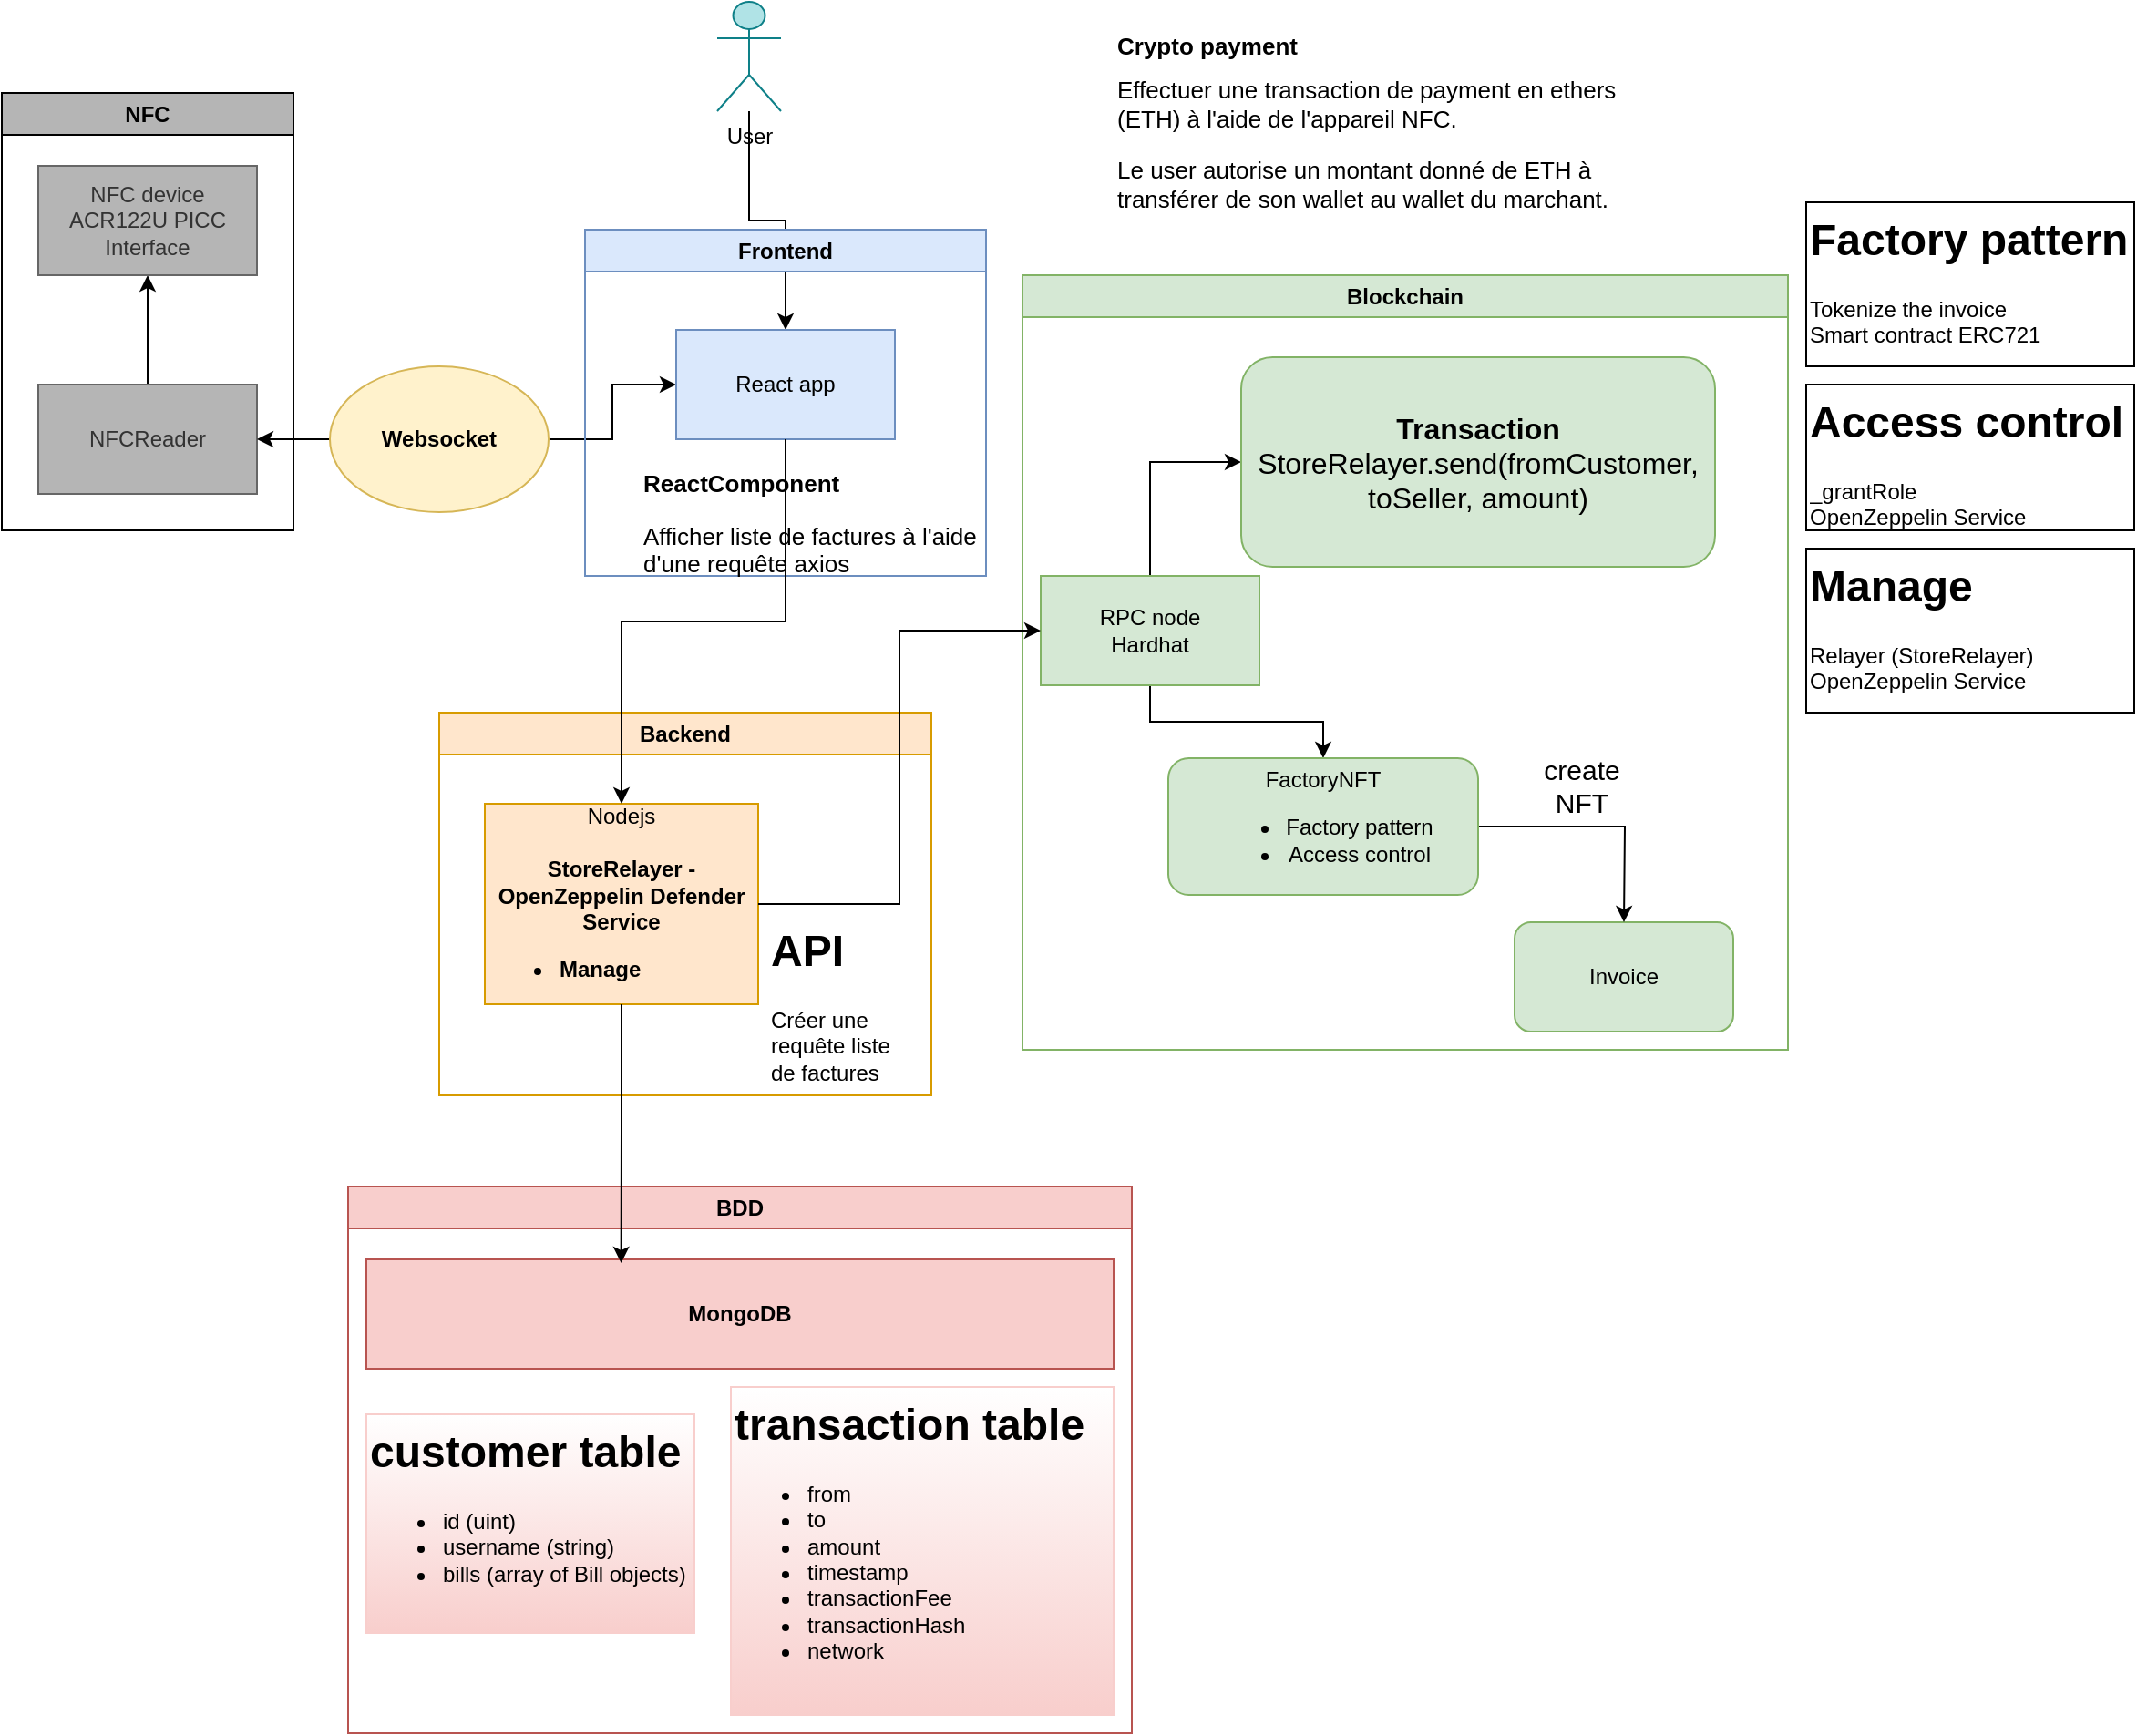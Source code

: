 <mxfile version="24.2.7" type="device" pages="2">
  <diagram name="Page-1" id="a8PBiq2PuBhrbPn_pdct">
    <mxGraphModel dx="954" dy="1739" grid="1" gridSize="10" guides="1" tooltips="1" connect="1" arrows="1" fold="1" page="1" pageScale="1" pageWidth="827" pageHeight="1169" math="0" shadow="0">
      <root>
        <mxCell id="0" />
        <mxCell id="1" parent="0" />
        <mxCell id="eLUCA3yf0UrvSS490ggB-15" style="edgeStyle=orthogonalEdgeStyle;rounded=0;orthogonalLoop=1;jettySize=auto;html=1;exitX=0.5;exitY=0;exitDx=0;exitDy=0;entryX=0.5;entryY=1;entryDx=0;entryDy=0;" parent="1" source="eLUCA3yf0UrvSS490ggB-1" target="eLUCA3yf0UrvSS490ggB-6" edge="1">
          <mxGeometry relative="1" as="geometry" />
        </mxCell>
        <mxCell id="eLUCA3yf0UrvSS490ggB-1" value="NFCReader" style="rounded=0;whiteSpace=wrap;html=1;fillColor=#B5B5B5;fontColor=#333333;strokeColor=#666666;" parent="1" vertex="1">
          <mxGeometry x="70" y="190" width="120" height="60" as="geometry" />
        </mxCell>
        <mxCell id="iZR6fErCCVjAmBpc7P7r-27" style="edgeStyle=orthogonalEdgeStyle;rounded=0;orthogonalLoop=1;jettySize=auto;html=1;" edge="1" parent="1" source="eLUCA3yf0UrvSS490ggB-4" target="iZR6fErCCVjAmBpc7P7r-22">
          <mxGeometry relative="1" as="geometry" />
        </mxCell>
        <mxCell id="q01GSPP5ASAMucZU0UoK-16" style="edgeStyle=orthogonalEdgeStyle;rounded=0;orthogonalLoop=1;jettySize=auto;html=1;exitX=0.5;exitY=0;exitDx=0;exitDy=0;entryX=0;entryY=0.5;entryDx=0;entryDy=0;" edge="1" parent="1" source="eLUCA3yf0UrvSS490ggB-4" target="-hziaJPOZp87epf_azLx-7">
          <mxGeometry relative="1" as="geometry" />
        </mxCell>
        <mxCell id="eLUCA3yf0UrvSS490ggB-4" value="RPC node&lt;div&gt;Hardhat&lt;/div&gt;" style="rounded=0;whiteSpace=wrap;html=1;fillColor=#d5e8d4;strokeColor=#82b366;" parent="1" vertex="1">
          <mxGeometry x="620" y="295" width="120" height="60" as="geometry" />
        </mxCell>
        <mxCell id="eLUCA3yf0UrvSS490ggB-6" value="NFC device&lt;div&gt;ACR122U PICC Interface&lt;/div&gt;" style="rounded=0;whiteSpace=wrap;html=1;fillColor=#B5B5B5;fontColor=#333333;strokeColor=#666666;" parent="1" vertex="1">
          <mxGeometry x="70" y="70" width="120" height="60" as="geometry" />
        </mxCell>
        <mxCell id="q01GSPP5ASAMucZU0UoK-13" style="edgeStyle=orthogonalEdgeStyle;rounded=0;orthogonalLoop=1;jettySize=auto;html=1;entryX=0.5;entryY=0;entryDx=0;entryDy=0;" edge="1" parent="1" source="eLUCA3yf0UrvSS490ggB-8" target="eLUCA3yf0UrvSS490ggB-2">
          <mxGeometry relative="1" as="geometry" />
        </mxCell>
        <mxCell id="eLUCA3yf0UrvSS490ggB-8" value="User" style="shape=umlActor;verticalLabelPosition=bottom;verticalAlign=top;html=1;outlineConnect=0;fillColor=#b0e3e6;strokeColor=#0e8088;gradientColor=none;" parent="1" vertex="1">
          <mxGeometry x="442.5" y="-20" width="35" height="60" as="geometry" />
        </mxCell>
        <mxCell id="eLUCA3yf0UrvSS490ggB-20" value="&lt;h1 style=&quot;margin-top: 0px; font-size: 13px;&quot;&gt;&lt;font style=&quot;font-size: 13px;&quot;&gt;Crypto payment&lt;/font&gt;&lt;/h1&gt;&lt;h1 style=&quot;margin-top: 0px; font-size: 13px;&quot;&gt;&lt;span style=&quot;font-weight: normal;&quot;&gt;Effectuer une transaction de payment en ethers (ETH)&amp;nbsp;&lt;/span&gt;&lt;span style=&quot;font-weight: normal;&quot;&gt;à l&#39;aide de l&#39;appareil NFC.&lt;/span&gt;&lt;/h1&gt;&lt;p style=&quot;font-size: 13px;&quot;&gt;&lt;font style=&quot;font-size: 13px;&quot;&gt;Le user autorise un montant donné de ETH à transférer de son wallet au wallet du marchant.&lt;/font&gt;&lt;/p&gt;" style="text;html=1;whiteSpace=wrap;overflow=hidden;rounded=0;" parent="1" vertex="1">
          <mxGeometry x="660" y="-10" width="300" height="110" as="geometry" />
        </mxCell>
        <mxCell id="-hziaJPOZp87epf_azLx-7" value="&lt;b style=&quot;font-size: 16px;&quot;&gt;&lt;font style=&quot;font-size: 16px;&quot;&gt;Transaction&lt;/font&gt;&lt;/b&gt;&lt;div style=&quot;font-size: 16px;&quot;&gt;StoreRelayer.send(fromCustomer, toSeller, amount)&lt;/div&gt;" style="rounded=1;whiteSpace=wrap;html=1;fillColor=#d5e8d4;strokeColor=#82b366;" vertex="1" parent="1">
          <mxGeometry x="730" y="175" width="260" height="115" as="geometry" />
        </mxCell>
        <mxCell id="-hziaJPOZp87epf_azLx-10" value="" style="edgeStyle=orthogonalEdgeStyle;rounded=0;orthogonalLoop=1;jettySize=auto;html=1;" edge="1" parent="1" source="-hziaJPOZp87epf_azLx-9" target="eLUCA3yf0UrvSS490ggB-2">
          <mxGeometry relative="1" as="geometry" />
        </mxCell>
        <mxCell id="q01GSPP5ASAMucZU0UoK-15" style="edgeStyle=orthogonalEdgeStyle;rounded=0;orthogonalLoop=1;jettySize=auto;html=1;entryX=1;entryY=0.5;entryDx=0;entryDy=0;" edge="1" parent="1" source="-hziaJPOZp87epf_azLx-9" target="eLUCA3yf0UrvSS490ggB-1">
          <mxGeometry relative="1" as="geometry" />
        </mxCell>
        <mxCell id="-hziaJPOZp87epf_azLx-9" value="&lt;b&gt;Websocket&lt;/b&gt;" style="ellipse;whiteSpace=wrap;html=1;fillColor=#fff2cc;strokeColor=#d6b656;" vertex="1" parent="1">
          <mxGeometry x="230" y="180" width="120" height="80" as="geometry" />
        </mxCell>
        <mxCell id="iZR6fErCCVjAmBpc7P7r-2" value="Invoice" style="rounded=1;whiteSpace=wrap;html=1;fillColor=#d5e8d4;strokeColor=#82b366;" vertex="1" parent="1">
          <mxGeometry x="880" y="485" width="120" height="60" as="geometry" />
        </mxCell>
        <mxCell id="iZR6fErCCVjAmBpc7P7r-9" value="&lt;h1 style=&quot;margin-top: 0px;&quot;&gt;Factory pattern&lt;/h1&gt;&lt;div&gt;Tokenize the invoice&lt;/div&gt;&lt;div&gt;Smart contract ERC721&lt;/div&gt;" style="text;html=1;whiteSpace=wrap;overflow=hidden;rounded=0;strokeColor=default;" vertex="1" parent="1">
          <mxGeometry x="1040" y="90" width="180" height="90" as="geometry" />
        </mxCell>
        <mxCell id="iZR6fErCCVjAmBpc7P7r-15" value="&lt;h1 style=&quot;margin-top: 0px;&quot;&gt;Access control&lt;/h1&gt;&lt;div&gt;_grantRole&lt;/div&gt;&lt;div&gt;OpenZeppelin Service&lt;/div&gt;" style="text;html=1;whiteSpace=wrap;overflow=hidden;rounded=0;strokeColor=default;" vertex="1" parent="1">
          <mxGeometry x="1040" y="190" width="180" height="80" as="geometry" />
        </mxCell>
        <mxCell id="iZR6fErCCVjAmBpc7P7r-21" value="&lt;font style=&quot;font-size: 15px;&quot;&gt;create NFT&lt;/font&gt;" style="text;html=1;align=center;verticalAlign=middle;whiteSpace=wrap;rounded=0;" vertex="1" parent="1">
          <mxGeometry x="887" y="395" width="60" height="30" as="geometry" />
        </mxCell>
        <mxCell id="iZR6fErCCVjAmBpc7P7r-26" style="edgeStyle=orthogonalEdgeStyle;rounded=0;orthogonalLoop=1;jettySize=auto;html=1;" edge="1" parent="1" source="iZR6fErCCVjAmBpc7P7r-22">
          <mxGeometry relative="1" as="geometry">
            <mxPoint x="940" y="485" as="targetPoint" />
          </mxGeometry>
        </mxCell>
        <mxCell id="iZR6fErCCVjAmBpc7P7r-22" value="FactoryNFT&lt;div&gt;&lt;ul&gt;&lt;li&gt;Factory pattern&lt;br&gt;&lt;/li&gt;&lt;li&gt;Access control&lt;br&gt;&lt;/li&gt;&lt;/ul&gt;&lt;/div&gt;" style="rounded=1;whiteSpace=wrap;html=1;fillColor=#d5e8d4;strokeColor=#82b366;" vertex="1" parent="1">
          <mxGeometry x="690" y="395" width="170" height="75" as="geometry" />
        </mxCell>
        <mxCell id="iZR6fErCCVjAmBpc7P7r-25" value="&lt;h1 style=&quot;margin-top: 0px;&quot;&gt;Manage&lt;/h1&gt;&lt;div&gt;Relayer (StoreRelayer)&lt;/div&gt;&lt;div&gt;OpenZeppelin Service&lt;/div&gt;" style="text;html=1;whiteSpace=wrap;overflow=hidden;rounded=0;strokeColor=default;" vertex="1" parent="1">
          <mxGeometry x="1040" y="280" width="180" height="90" as="geometry" />
        </mxCell>
        <mxCell id="q01GSPP5ASAMucZU0UoK-4" value="NFC" style="swimlane;whiteSpace=wrap;html=1;fillColor=#B5B5B5;" vertex="1" parent="1">
          <mxGeometry x="50" y="30" width="160" height="240" as="geometry" />
        </mxCell>
        <mxCell id="q01GSPP5ASAMucZU0UoK-5" value="Blockchain" style="swimlane;whiteSpace=wrap;html=1;fillColor=#d5e8d4;strokeColor=#82b366;" vertex="1" parent="1">
          <mxGeometry x="610" y="130" width="420" height="425" as="geometry" />
        </mxCell>
        <mxCell id="q01GSPP5ASAMucZU0UoK-6" value="BDD" style="swimlane;whiteSpace=wrap;html=1;fillColor=#f8cecc;strokeColor=#b85450;" vertex="1" parent="1">
          <mxGeometry x="240" y="630" width="430" height="300" as="geometry" />
        </mxCell>
        <mxCell id="eLUCA3yf0UrvSS490ggB-5" value="&lt;b&gt;MongoDB&lt;/b&gt;" style="rounded=0;whiteSpace=wrap;html=1;fillColor=#f8cecc;strokeColor=#b85450;" parent="q01GSPP5ASAMucZU0UoK-6" vertex="1">
          <mxGeometry x="10" y="40" width="410" height="60" as="geometry" />
        </mxCell>
        <mxCell id="eLUCA3yf0UrvSS490ggB-18" value="&lt;h1 style=&quot;margin-top: 0px;&quot;&gt;customer table&lt;/h1&gt;&lt;p&gt;&lt;/p&gt;&lt;ul&gt;&lt;li&gt;id (uint)&lt;/li&gt;&lt;li&gt;username (string)&lt;/li&gt;&lt;li&gt;bills (array of Bill objects)&lt;/li&gt;&lt;/ul&gt;&lt;p&gt;&lt;/p&gt;" style="text;html=1;whiteSpace=wrap;overflow=hidden;rounded=0;fillColor=default;fillStyle=auto;strokeColor=#F8CECC;gradientColor=#F8CECC;" parent="q01GSPP5ASAMucZU0UoK-6" vertex="1">
          <mxGeometry x="10" y="125" width="180" height="120" as="geometry" />
        </mxCell>
        <mxCell id="iZR6fErCCVjAmBpc7P7r-10" value="&lt;h1 style=&quot;margin-top: 0px;&quot;&gt;transaction table&lt;/h1&gt;&lt;div&gt;&lt;ul&gt;&lt;li&gt;from&lt;br&gt;&lt;/li&gt;&lt;li&gt;to&lt;/li&gt;&lt;li&gt;amount&lt;/li&gt;&lt;li&gt;timestamp&lt;/li&gt;&lt;li&gt;transactionFee&lt;/li&gt;&lt;li&gt;transactionHash&lt;/li&gt;&lt;li&gt;network&lt;/li&gt;&lt;/ul&gt;&lt;/div&gt;&lt;p&gt;&lt;/p&gt;" style="text;html=1;whiteSpace=wrap;overflow=hidden;rounded=0;fillColor=default;fillStyle=hatch;strokeColor=#F8CECC;gradientColor=#F8CECC;" vertex="1" parent="q01GSPP5ASAMucZU0UoK-6">
          <mxGeometry x="210" y="110" width="210" height="180" as="geometry" />
        </mxCell>
        <mxCell id="q01GSPP5ASAMucZU0UoK-8" value="Backend" style="swimlane;whiteSpace=wrap;html=1;fillColor=#ffe6cc;strokeColor=#d79b00;" vertex="1" parent="1">
          <mxGeometry x="290" y="370" width="270" height="210" as="geometry" />
        </mxCell>
        <mxCell id="eLUCA3yf0UrvSS490ggB-3" value="Nodejs&lt;div&gt;&lt;br&gt;&lt;/div&gt;&lt;div&gt;&lt;b&gt;StoreRelayer - OpenZeppelin Defender Service&lt;/b&gt;&lt;/div&gt;&lt;div&gt;&lt;ul&gt;&lt;li style=&quot;text-align: left;&quot;&gt;&lt;b&gt;Manage&lt;/b&gt;&lt;/li&gt;&lt;/ul&gt;&lt;/div&gt;" style="rounded=0;whiteSpace=wrap;html=1;fillColor=#ffe6cc;strokeColor=#d79b00;" parent="q01GSPP5ASAMucZU0UoK-8" vertex="1">
          <mxGeometry x="25" y="50" width="150" height="110" as="geometry" />
        </mxCell>
        <mxCell id="eLUCA3yf0UrvSS490ggB-16" value="&lt;h1 style=&quot;margin-top: 0px;&quot;&gt;API&lt;/h1&gt;&lt;p&gt;Créer une requête liste de factures d&#39;un user&lt;/p&gt;" style="text;html=1;whiteSpace=wrap;overflow=hidden;rounded=0;" parent="q01GSPP5ASAMucZU0UoK-8" vertex="1">
          <mxGeometry x="180" y="110" width="80" height="90" as="geometry" />
        </mxCell>
        <mxCell id="q01GSPP5ASAMucZU0UoK-9" value="Frontend" style="swimlane;whiteSpace=wrap;html=1;fillColor=#dae8fc;strokeColor=#6c8ebf;" vertex="1" parent="1">
          <mxGeometry x="370" y="105" width="220" height="190" as="geometry" />
        </mxCell>
        <mxCell id="eLUCA3yf0UrvSS490ggB-17" value="&lt;h1 style=&quot;margin-top: 0px; font-size: 13px;&quot;&gt;&lt;font style=&quot;font-size: 13px;&quot;&gt;ReactComponent&lt;/font&gt;&lt;/h1&gt;&lt;p style=&quot;font-size: 13px;&quot;&gt;&lt;font style=&quot;font-size: 13px;&quot;&gt;Afficher liste de factures à l&#39;aide d&#39;une requête axios&lt;/font&gt;&lt;/p&gt;" style="text;html=1;whiteSpace=wrap;overflow=hidden;rounded=0;" parent="q01GSPP5ASAMucZU0UoK-9" vertex="1">
          <mxGeometry x="30" y="125" width="190" height="75" as="geometry" />
        </mxCell>
        <mxCell id="eLUCA3yf0UrvSS490ggB-2" value="React app" style="rounded=0;whiteSpace=wrap;html=1;fillColor=#dae8fc;strokeColor=#6c8ebf;" parent="q01GSPP5ASAMucZU0UoK-9" vertex="1">
          <mxGeometry x="50" y="55" width="120" height="60" as="geometry" />
        </mxCell>
        <mxCell id="eLUCA3yf0UrvSS490ggB-7" style="edgeStyle=orthogonalEdgeStyle;rounded=0;orthogonalLoop=1;jettySize=auto;html=1;exitX=0.5;exitY=1;exitDx=0;exitDy=0;" parent="q01GSPP5ASAMucZU0UoK-9" source="eLUCA3yf0UrvSS490ggB-2" target="eLUCA3yf0UrvSS490ggB-2" edge="1">
          <mxGeometry relative="1" as="geometry" />
        </mxCell>
        <mxCell id="q01GSPP5ASAMucZU0UoK-11" style="edgeStyle=orthogonalEdgeStyle;rounded=0;orthogonalLoop=1;jettySize=auto;html=1;exitX=0.5;exitY=1;exitDx=0;exitDy=0;" edge="1" parent="1" source="eLUCA3yf0UrvSS490ggB-2" target="eLUCA3yf0UrvSS490ggB-3">
          <mxGeometry relative="1" as="geometry" />
        </mxCell>
        <mxCell id="q01GSPP5ASAMucZU0UoK-12" style="edgeStyle=orthogonalEdgeStyle;rounded=0;orthogonalLoop=1;jettySize=auto;html=1;exitX=1;exitY=0.5;exitDx=0;exitDy=0;entryX=0;entryY=0.5;entryDx=0;entryDy=0;" edge="1" parent="1" source="eLUCA3yf0UrvSS490ggB-3" target="eLUCA3yf0UrvSS490ggB-4">
          <mxGeometry relative="1" as="geometry" />
        </mxCell>
        <mxCell id="q01GSPP5ASAMucZU0UoK-14" style="edgeStyle=orthogonalEdgeStyle;rounded=0;orthogonalLoop=1;jettySize=auto;html=1;entryX=0.341;entryY=0.033;entryDx=0;entryDy=0;entryPerimeter=0;" edge="1" parent="1" source="eLUCA3yf0UrvSS490ggB-3" target="eLUCA3yf0UrvSS490ggB-5">
          <mxGeometry relative="1" as="geometry" />
        </mxCell>
      </root>
    </mxGraphModel>
  </diagram>
  <diagram id="ZWWaTRRNIRdITGDqh24x" name="Page-2">
    <mxGraphModel dx="954" dy="570" grid="1" gridSize="10" guides="1" tooltips="1" connect="1" arrows="1" fold="1" page="1" pageScale="1" pageWidth="827" pageHeight="1169" math="0" shadow="0">
      <root>
        <mxCell id="0" />
        <mxCell id="1" parent="0" />
        <mxCell id="n0rDPUWQO1riLSEUtg_M-9" style="edgeStyle=orthogonalEdgeStyle;rounded=0;orthogonalLoop=1;jettySize=auto;html=1;exitX=1;exitY=0.5;exitDx=0;exitDy=0;" parent="1" source="n0rDPUWQO1riLSEUtg_M-2" target="n0rDPUWQO1riLSEUtg_M-6" edge="1">
          <mxGeometry relative="1" as="geometry" />
        </mxCell>
        <mxCell id="n0rDPUWQO1riLSEUtg_M-2" value="&lt;b&gt;Lecteur NFC&lt;/b&gt;" style="rounded=1;whiteSpace=wrap;html=1;" parent="1" vertex="1">
          <mxGeometry x="250" y="110" width="120" height="60" as="geometry" />
        </mxCell>
        <mxCell id="n0rDPUWQO1riLSEUtg_M-4" style="edgeStyle=orthogonalEdgeStyle;rounded=0;orthogonalLoop=1;jettySize=auto;html=1;" parent="1" source="n0rDPUWQO1riLSEUtg_M-3" target="n0rDPUWQO1riLSEUtg_M-2" edge="1">
          <mxGeometry relative="1" as="geometry" />
        </mxCell>
        <mxCell id="n0rDPUWQO1riLSEUtg_M-3" value="Client" style="shape=umlActor;verticalLabelPosition=bottom;verticalAlign=top;html=1;outlineConnect=0;" parent="1" vertex="1">
          <mxGeometry x="60" y="91" width="30" height="60" as="geometry" />
        </mxCell>
        <mxCell id="n0rDPUWQO1riLSEUtg_M-5" value="&lt;h1 style=&quot;margin-top: 0px;&quot;&gt;&lt;br&gt;&lt;/h1&gt;&lt;div&gt;le client pose sa carte NFC sur le lecteur NFC contenant un identifiant unique que le marchant récupère&lt;/div&gt;" style="text;html=1;whiteSpace=wrap;overflow=hidden;rounded=0;" parent="1" vertex="1">
          <mxGeometry x="101" y="10" width="180" height="120" as="geometry" />
        </mxCell>
        <mxCell id="n0rDPUWQO1riLSEUtg_M-12" style="edgeStyle=orthogonalEdgeStyle;rounded=0;orthogonalLoop=1;jettySize=auto;html=1;" parent="1" source="n0rDPUWQO1riLSEUtg_M-6" target="n0rDPUWQO1riLSEUtg_M-11" edge="1">
          <mxGeometry relative="1" as="geometry" />
        </mxCell>
        <mxCell id="n0rDPUWQO1riLSEUtg_M-17" style="edgeStyle=orthogonalEdgeStyle;rounded=0;orthogonalLoop=1;jettySize=auto;html=1;entryX=0;entryY=0.5;entryDx=0;entryDy=0;" parent="1" source="n0rDPUWQO1riLSEUtg_M-6" target="n0rDPUWQO1riLSEUtg_M-14" edge="1">
          <mxGeometry relative="1" as="geometry" />
        </mxCell>
        <mxCell id="n0rDPUWQO1riLSEUtg_M-6" value="&lt;b&gt;reactapp&lt;/b&gt;&lt;div&gt;interface utilisateur du marchant et du client&lt;/div&gt;" style="rounded=1;whiteSpace=wrap;html=1;" parent="1" vertex="1">
          <mxGeometry x="470" y="110" width="120" height="60" as="geometry" />
        </mxCell>
        <mxCell id="n0rDPUWQO1riLSEUtg_M-10" value="code unique" style="text;html=1;align=center;verticalAlign=middle;whiteSpace=wrap;rounded=0;" parent="1" vertex="1">
          <mxGeometry x="390" y="110" width="60" height="30" as="geometry" />
        </mxCell>
        <mxCell id="n0rDPUWQO1riLSEUtg_M-13" value="page d&#39;accueil du marchant" style="text;html=1;align=center;verticalAlign=middle;whiteSpace=wrap;rounded=0;" parent="1" vertex="1">
          <mxGeometry x="500" y="61" width="60" height="30" as="geometry" />
        </mxCell>
        <mxCell id="n0rDPUWQO1riLSEUtg_M-14" value="&lt;b&gt;backend&lt;/b&gt;&lt;div&gt;- username&lt;/div&gt;&lt;div&gt;- email&lt;/div&gt;&lt;div&gt;- wallet address&lt;/div&gt;" style="rounded=1;whiteSpace=wrap;html=1;" parent="1" vertex="1">
          <mxGeometry x="690" y="110" width="120" height="60" as="geometry" />
        </mxCell>
        <mxCell id="n0rDPUWQO1riLSEUtg_M-16" value="get(code)" style="text;html=1;align=center;verticalAlign=middle;whiteSpace=wrap;rounded=0;" parent="1" vertex="1">
          <mxGeometry x="610" y="110" width="60" height="30" as="geometry" />
        </mxCell>
        <mxCell id="n0rDPUWQO1riLSEUtg_M-18" value="Page Requête marchant" style="swimlane;whiteSpace=wrap;html=1;" parent="1" vertex="1">
          <mxGeometry x="420" y="250" width="210" height="200" as="geometry" />
        </mxCell>
        <mxCell id="n0rDPUWQO1riLSEUtg_M-11" value="&lt;div&gt;&lt;b&gt;Formulaire&lt;/b&gt;&lt;/div&gt;&lt;div&gt;- username&lt;/div&gt;&lt;div&gt;- wallet address&lt;/div&gt;&lt;div&gt;- montant à rentrer par le marchant&lt;/div&gt;&lt;div&gt;- button envoyer&lt;/div&gt;&lt;div&gt;&lt;div&gt;&lt;br&gt;&lt;div&gt;&lt;br&gt;&lt;/div&gt;&lt;/div&gt;&lt;/div&gt;" style="rounded=1;whiteSpace=wrap;html=1;" parent="n0rDPUWQO1riLSEUtg_M-18" vertex="1">
          <mxGeometry x="20" y="60" width="180" height="120" as="geometry" />
        </mxCell>
        <mxCell id="n0rDPUWQO1riLSEUtg_M-21" value="Envoi email au client identifié contenant un lien vers la transaction metamask" style="rounded=1;whiteSpace=wrap;html=1;" parent="1" vertex="1">
          <mxGeometry x="470" y="525" width="150" height="85" as="geometry" />
        </mxCell>
        <mxCell id="n0rDPUWQO1riLSEUtg_M-22" style="edgeStyle=orthogonalEdgeStyle;rounded=0;orthogonalLoop=1;jettySize=auto;html=1;entryX=0.5;entryY=0;entryDx=0;entryDy=0;" parent="1" source="n0rDPUWQO1riLSEUtg_M-11" target="n0rDPUWQO1riLSEUtg_M-21" edge="1">
          <mxGeometry relative="1" as="geometry" />
        </mxCell>
        <mxCell id="n0rDPUWQO1riLSEUtg_M-23" value="Entrer le montant&lt;div&gt;Valider en cliquant sur le bouton envoyer&lt;/div&gt;" style="text;html=1;align=center;verticalAlign=middle;whiteSpace=wrap;rounded=0;" parent="1" vertex="1">
          <mxGeometry x="650" y="290" width="60" height="30" as="geometry" />
        </mxCell>
        <mxCell id="n0rDPUWQO1riLSEUtg_M-42" style="edgeStyle=orthogonalEdgeStyle;rounded=0;orthogonalLoop=1;jettySize=auto;html=1;entryX=0.5;entryY=0;entryDx=0;entryDy=0;" parent="1" source="n0rDPUWQO1riLSEUtg_M-24" target="n0rDPUWQO1riLSEUtg_M-41" edge="1">
          <mxGeometry relative="1" as="geometry" />
        </mxCell>
        <mxCell id="n0rDPUWQO1riLSEUtg_M-24" value="Le client valide la transaction sur metamask" style="rounded=1;whiteSpace=wrap;html=1;" parent="1" vertex="1">
          <mxGeometry x="210" y="542.5" width="130" height="87.5" as="geometry" />
        </mxCell>
        <mxCell id="n0rDPUWQO1riLSEUtg_M-25" style="edgeStyle=orthogonalEdgeStyle;rounded=0;orthogonalLoop=1;jettySize=auto;html=1;entryX=0.992;entryY=0.4;entryDx=0;entryDy=0;entryPerimeter=0;" parent="1" source="n0rDPUWQO1riLSEUtg_M-21" target="n0rDPUWQO1riLSEUtg_M-24" edge="1">
          <mxGeometry relative="1" as="geometry" />
        </mxCell>
        <mxCell id="n0rDPUWQO1riLSEUtg_M-27" value="Page client" style="swimlane;whiteSpace=wrap;html=1;" parent="1" vertex="1">
          <mxGeometry x="170" y="467.5" width="200" height="200" as="geometry" />
        </mxCell>
        <mxCell id="n0rDPUWQO1riLSEUtg_M-30" style="edgeStyle=orthogonalEdgeStyle;rounded=0;orthogonalLoop=1;jettySize=auto;html=1;" parent="1" target="n0rDPUWQO1riLSEUtg_M-11" edge="1">
          <mxGeometry relative="1" as="geometry">
            <mxPoint x="730" y="330" as="sourcePoint" />
          </mxGeometry>
        </mxCell>
        <mxCell id="n0rDPUWQO1riLSEUtg_M-38" style="edgeStyle=orthogonalEdgeStyle;rounded=0;orthogonalLoop=1;jettySize=auto;html=1;entryX=1;entryY=0.5;entryDx=0;entryDy=0;" parent="1" source="n0rDPUWQO1riLSEUtg_M-37" target="n0rDPUWQO1riLSEUtg_M-21" edge="1">
          <mxGeometry relative="1" as="geometry" />
        </mxCell>
        <mxCell id="n0rDPUWQO1riLSEUtg_M-37" value="Client" style="shape=umlActor;verticalLabelPosition=bottom;verticalAlign=top;html=1;outlineConnect=0;" parent="1" vertex="1">
          <mxGeometry x="735" y="537.5" width="30" height="60" as="geometry" />
        </mxCell>
        <mxCell id="n0rDPUWQO1riLSEUtg_M-39" value="Marchant" style="shape=umlActor;verticalLabelPosition=bottom;verticalAlign=top;html=1;outlineConnect=0;" parent="1" vertex="1">
          <mxGeometry x="740" y="275" width="30" height="60" as="geometry" />
        </mxCell>
        <mxCell id="n0rDPUWQO1riLSEUtg_M-40" value="clic sur le lien" style="text;html=1;align=center;verticalAlign=middle;whiteSpace=wrap;rounded=0;" parent="1" vertex="1">
          <mxGeometry x="660" y="520" width="60" height="30" as="geometry" />
        </mxCell>
        <mxCell id="n0rDPUWQO1riLSEUtg_M-41" value="facture emise et envoyer en base de donnée dans la table &quot;bills&quot;" style="rounded=1;whiteSpace=wrap;html=1;" parent="1" vertex="1">
          <mxGeometry x="202.5" y="750" width="145" height="80" as="geometry" />
        </mxCell>
        <mxCell id="n0rDPUWQO1riLSEUtg_M-43" value="Page client" style="swimlane;whiteSpace=wrap;html=1;" parent="1" vertex="1">
          <mxGeometry x="450" y="750" width="200" height="200" as="geometry" />
        </mxCell>
        <mxCell id="n0rDPUWQO1riLSEUtg_M-44" value="Afficher la liste des factures du client" style="rounded=1;whiteSpace=wrap;html=1;" parent="n0rDPUWQO1riLSEUtg_M-43" vertex="1">
          <mxGeometry x="40" y="70" width="130" height="70" as="geometry" />
        </mxCell>
        <mxCell id="n0rDPUWQO1riLSEUtg_M-45" style="edgeStyle=orthogonalEdgeStyle;rounded=0;orthogonalLoop=1;jettySize=auto;html=1;entryX=0.992;entryY=0.617;entryDx=0;entryDy=0;entryPerimeter=0;" parent="1" source="n0rDPUWQO1riLSEUtg_M-44" target="n0rDPUWQO1riLSEUtg_M-41" edge="1">
          <mxGeometry relative="1" as="geometry" />
        </mxCell>
        <mxCell id="n0rDPUWQO1riLSEUtg_M-46" value="get" style="text;html=1;align=center;verticalAlign=middle;whiteSpace=wrap;rounded=0;" parent="1" vertex="1">
          <mxGeometry x="384" y="760" width="60" height="30" as="geometry" />
        </mxCell>
        <mxCell id="n0rDPUWQO1riLSEUtg_M-48" value="&lt;h1 style=&quot;margin-top: 0px;&quot;&gt;Scenario: Effectuer un paiement crypto via NFC&lt;/h1&gt;" style="text;html=1;whiteSpace=wrap;overflow=hidden;rounded=0;" parent="1" vertex="1">
          <mxGeometry width="660" height="120" as="geometry" />
        </mxCell>
        <mxCell id="n0rDPUWQO1riLSEUtg_M-49" value="objet &lt;b&gt;ethereum&lt;/b&gt; de metamask dans le navigateur" style="rounded=1;whiteSpace=wrap;html=1;" parent="1" vertex="1">
          <mxGeometry x="500" y="650" width="130" height="72.5" as="geometry" />
        </mxCell>
        <mxCell id="n0rDPUWQO1riLSEUtg_M-50" style="edgeStyle=orthogonalEdgeStyle;rounded=0;orthogonalLoop=1;jettySize=auto;html=1;entryX=0.58;entryY=0.988;entryDx=0;entryDy=0;entryPerimeter=0;" parent="1" source="n0rDPUWQO1riLSEUtg_M-49" target="n0rDPUWQO1riLSEUtg_M-21" edge="1">
          <mxGeometry relative="1" as="geometry" />
        </mxCell>
      </root>
    </mxGraphModel>
  </diagram>
</mxfile>
